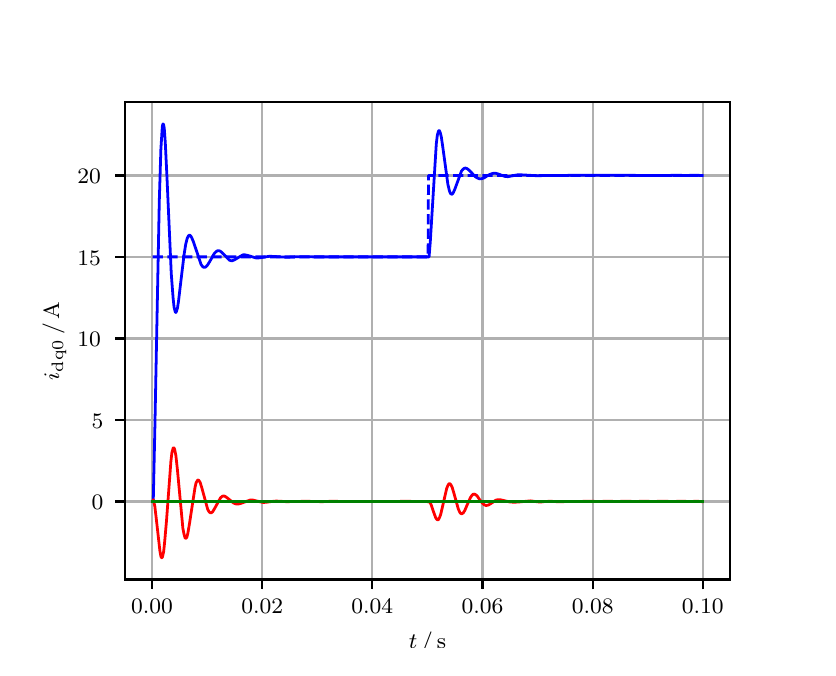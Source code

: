 \begingroup%
\makeatletter%
\begin{pgfpicture}%
\pgfpathrectangle{\pgfpointorigin}{\pgfqpoint{3.9in}{3.1in}}%
\pgfusepath{use as bounding box, clip}%
\begin{pgfscope}%
\pgfsetbuttcap%
\pgfsetmiterjoin%
\definecolor{currentfill}{rgb}{1.0,1.0,1.0}%
\pgfsetfillcolor{currentfill}%
\pgfsetlinewidth{0.0pt}%
\definecolor{currentstroke}{rgb}{1.0,1.0,1.0}%
\pgfsetstrokecolor{currentstroke}%
\pgfsetdash{}{0pt}%
\pgfpathmoveto{\pgfqpoint{0.0in}{0.0in}}%
\pgfpathlineto{\pgfqpoint{3.9in}{0.0in}}%
\pgfpathlineto{\pgfqpoint{3.9in}{3.1in}}%
\pgfpathlineto{\pgfqpoint{0.0in}{3.1in}}%
\pgfpathclose%
\pgfusepath{fill}%
\end{pgfscope}%
\begin{pgfscope}%
\pgfsetbuttcap%
\pgfsetmiterjoin%
\definecolor{currentfill}{rgb}{1.0,1.0,1.0}%
\pgfsetfillcolor{currentfill}%
\pgfsetlinewidth{0.0pt}%
\definecolor{currentstroke}{rgb}{0.0,0.0,0.0}%
\pgfsetstrokecolor{currentstroke}%
\pgfsetstrokeopacity{0.0}%
\pgfsetdash{}{0pt}%
\pgfpathmoveto{\pgfqpoint{0.487in}{0.341in}}%
\pgfpathlineto{\pgfqpoint{3.51in}{0.341in}}%
\pgfpathlineto{\pgfqpoint{3.51in}{2.728in}}%
\pgfpathlineto{\pgfqpoint{0.487in}{2.728in}}%
\pgfpathclose%
\pgfusepath{fill}%
\end{pgfscope}%
\begin{pgfscope}%
\pgfpathrectangle{\pgfqpoint{0.487in}{0.341in}}{\pgfqpoint{3.022in}{2.387in}}%
\pgfusepath{clip}%
\pgfsetrectcap%
\pgfsetroundjoin%
\pgfsetlinewidth{0.803pt}%
\definecolor{currentstroke}{rgb}{0.69,0.69,0.69}%
\pgfsetstrokecolor{currentstroke}%
\pgfsetdash{}{0pt}%
\pgfpathmoveto{\pgfqpoint{0.622in}{0.341in}}%
\pgfpathlineto{\pgfqpoint{0.622in}{2.728in}}%
\pgfusepath{stroke}%
\end{pgfscope}%
\begin{pgfscope}%
\pgfsetbuttcap%
\pgfsetroundjoin%
\definecolor{currentfill}{rgb}{0.0,0.0,0.0}%
\pgfsetfillcolor{currentfill}%
\pgfsetlinewidth{0.803pt}%
\definecolor{currentstroke}{rgb}{0.0,0.0,0.0}%
\pgfsetstrokecolor{currentstroke}%
\pgfsetdash{}{0pt}%
\pgfsys@defobject{currentmarker}{\pgfqpoint{0.0in}{-0.049in}}{\pgfqpoint{0.0in}{0.0in}}{%
\pgfpathmoveto{\pgfqpoint{0.0in}{0.0in}}%
\pgfpathlineto{\pgfqpoint{0.0in}{-0.049in}}%
\pgfusepath{stroke,fill}%
}%
\begin{pgfscope}%
\pgfsys@transformshift{0.622in}{0.341in}%
\pgfsys@useobject{currentmarker}{}%
\end{pgfscope}%
\end{pgfscope}%
\begin{pgfscope}%
\definecolor{textcolor}{rgb}{0.0,0.0,0.0}%
\pgfsetstrokecolor{textcolor}%
\pgfsetfillcolor{textcolor}%
\pgftext[x=0.622in,y=0.244in,,top]{\color{textcolor}\rmfamily\fontsize{8.0}{9.6}\selectfont 0.00}%
\end{pgfscope}%
\begin{pgfscope}%
\pgfpathrectangle{\pgfqpoint{0.487in}{0.341in}}{\pgfqpoint{3.022in}{2.387in}}%
\pgfusepath{clip}%
\pgfsetrectcap%
\pgfsetroundjoin%
\pgfsetlinewidth{0.803pt}%
\definecolor{currentstroke}{rgb}{0.69,0.69,0.69}%
\pgfsetstrokecolor{currentstroke}%
\pgfsetdash{}{0pt}%
\pgfpathmoveto{\pgfqpoint{1.173in}{0.341in}}%
\pgfpathlineto{\pgfqpoint{1.173in}{2.728in}}%
\pgfusepath{stroke}%
\end{pgfscope}%
\begin{pgfscope}%
\pgfsetbuttcap%
\pgfsetroundjoin%
\definecolor{currentfill}{rgb}{0.0,0.0,0.0}%
\pgfsetfillcolor{currentfill}%
\pgfsetlinewidth{0.803pt}%
\definecolor{currentstroke}{rgb}{0.0,0.0,0.0}%
\pgfsetstrokecolor{currentstroke}%
\pgfsetdash{}{0pt}%
\pgfsys@defobject{currentmarker}{\pgfqpoint{0.0in}{-0.049in}}{\pgfqpoint{0.0in}{0.0in}}{%
\pgfpathmoveto{\pgfqpoint{0.0in}{0.0in}}%
\pgfpathlineto{\pgfqpoint{0.0in}{-0.049in}}%
\pgfusepath{stroke,fill}%
}%
\begin{pgfscope}%
\pgfsys@transformshift{1.173in}{0.341in}%
\pgfsys@useobject{currentmarker}{}%
\end{pgfscope}%
\end{pgfscope}%
\begin{pgfscope}%
\definecolor{textcolor}{rgb}{0.0,0.0,0.0}%
\pgfsetstrokecolor{textcolor}%
\pgfsetfillcolor{textcolor}%
\pgftext[x=1.173in,y=0.244in,,top]{\color{textcolor}\rmfamily\fontsize{8.0}{9.6}\selectfont 0.02}%
\end{pgfscope}%
\begin{pgfscope}%
\pgfpathrectangle{\pgfqpoint{0.487in}{0.341in}}{\pgfqpoint{3.022in}{2.387in}}%
\pgfusepath{clip}%
\pgfsetrectcap%
\pgfsetroundjoin%
\pgfsetlinewidth{0.803pt}%
\definecolor{currentstroke}{rgb}{0.69,0.69,0.69}%
\pgfsetstrokecolor{currentstroke}%
\pgfsetdash{}{0pt}%
\pgfpathmoveto{\pgfqpoint{1.723in}{0.341in}}%
\pgfpathlineto{\pgfqpoint{1.723in}{2.728in}}%
\pgfusepath{stroke}%
\end{pgfscope}%
\begin{pgfscope}%
\pgfsetbuttcap%
\pgfsetroundjoin%
\definecolor{currentfill}{rgb}{0.0,0.0,0.0}%
\pgfsetfillcolor{currentfill}%
\pgfsetlinewidth{0.803pt}%
\definecolor{currentstroke}{rgb}{0.0,0.0,0.0}%
\pgfsetstrokecolor{currentstroke}%
\pgfsetdash{}{0pt}%
\pgfsys@defobject{currentmarker}{\pgfqpoint{0.0in}{-0.049in}}{\pgfqpoint{0.0in}{0.0in}}{%
\pgfpathmoveto{\pgfqpoint{0.0in}{0.0in}}%
\pgfpathlineto{\pgfqpoint{0.0in}{-0.049in}}%
\pgfusepath{stroke,fill}%
}%
\begin{pgfscope}%
\pgfsys@transformshift{1.723in}{0.341in}%
\pgfsys@useobject{currentmarker}{}%
\end{pgfscope}%
\end{pgfscope}%
\begin{pgfscope}%
\definecolor{textcolor}{rgb}{0.0,0.0,0.0}%
\pgfsetstrokecolor{textcolor}%
\pgfsetfillcolor{textcolor}%
\pgftext[x=1.723in,y=0.244in,,top]{\color{textcolor}\rmfamily\fontsize{8.0}{9.6}\selectfont 0.04}%
\end{pgfscope}%
\begin{pgfscope}%
\pgfpathrectangle{\pgfqpoint{0.487in}{0.341in}}{\pgfqpoint{3.022in}{2.387in}}%
\pgfusepath{clip}%
\pgfsetrectcap%
\pgfsetroundjoin%
\pgfsetlinewidth{0.803pt}%
\definecolor{currentstroke}{rgb}{0.69,0.69,0.69}%
\pgfsetstrokecolor{currentstroke}%
\pgfsetdash{}{0pt}%
\pgfpathmoveto{\pgfqpoint{2.274in}{0.341in}}%
\pgfpathlineto{\pgfqpoint{2.274in}{2.728in}}%
\pgfusepath{stroke}%
\end{pgfscope}%
\begin{pgfscope}%
\pgfsetbuttcap%
\pgfsetroundjoin%
\definecolor{currentfill}{rgb}{0.0,0.0,0.0}%
\pgfsetfillcolor{currentfill}%
\pgfsetlinewidth{0.803pt}%
\definecolor{currentstroke}{rgb}{0.0,0.0,0.0}%
\pgfsetstrokecolor{currentstroke}%
\pgfsetdash{}{0pt}%
\pgfsys@defobject{currentmarker}{\pgfqpoint{0.0in}{-0.049in}}{\pgfqpoint{0.0in}{0.0in}}{%
\pgfpathmoveto{\pgfqpoint{0.0in}{0.0in}}%
\pgfpathlineto{\pgfqpoint{0.0in}{-0.049in}}%
\pgfusepath{stroke,fill}%
}%
\begin{pgfscope}%
\pgfsys@transformshift{2.274in}{0.341in}%
\pgfsys@useobject{currentmarker}{}%
\end{pgfscope}%
\end{pgfscope}%
\begin{pgfscope}%
\definecolor{textcolor}{rgb}{0.0,0.0,0.0}%
\pgfsetstrokecolor{textcolor}%
\pgfsetfillcolor{textcolor}%
\pgftext[x=2.274in,y=0.244in,,top]{\color{textcolor}\rmfamily\fontsize{8.0}{9.6}\selectfont 0.06}%
\end{pgfscope}%
\begin{pgfscope}%
\pgfpathrectangle{\pgfqpoint{0.487in}{0.341in}}{\pgfqpoint{3.022in}{2.387in}}%
\pgfusepath{clip}%
\pgfsetrectcap%
\pgfsetroundjoin%
\pgfsetlinewidth{0.803pt}%
\definecolor{currentstroke}{rgb}{0.69,0.69,0.69}%
\pgfsetstrokecolor{currentstroke}%
\pgfsetdash{}{0pt}%
\pgfpathmoveto{\pgfqpoint{2.825in}{0.341in}}%
\pgfpathlineto{\pgfqpoint{2.825in}{2.728in}}%
\pgfusepath{stroke}%
\end{pgfscope}%
\begin{pgfscope}%
\pgfsetbuttcap%
\pgfsetroundjoin%
\definecolor{currentfill}{rgb}{0.0,0.0,0.0}%
\pgfsetfillcolor{currentfill}%
\pgfsetlinewidth{0.803pt}%
\definecolor{currentstroke}{rgb}{0.0,0.0,0.0}%
\pgfsetstrokecolor{currentstroke}%
\pgfsetdash{}{0pt}%
\pgfsys@defobject{currentmarker}{\pgfqpoint{0.0in}{-0.049in}}{\pgfqpoint{0.0in}{0.0in}}{%
\pgfpathmoveto{\pgfqpoint{0.0in}{0.0in}}%
\pgfpathlineto{\pgfqpoint{0.0in}{-0.049in}}%
\pgfusepath{stroke,fill}%
}%
\begin{pgfscope}%
\pgfsys@transformshift{2.825in}{0.341in}%
\pgfsys@useobject{currentmarker}{}%
\end{pgfscope}%
\end{pgfscope}%
\begin{pgfscope}%
\definecolor{textcolor}{rgb}{0.0,0.0,0.0}%
\pgfsetstrokecolor{textcolor}%
\pgfsetfillcolor{textcolor}%
\pgftext[x=2.825in,y=0.244in,,top]{\color{textcolor}\rmfamily\fontsize{8.0}{9.6}\selectfont 0.08}%
\end{pgfscope}%
\begin{pgfscope}%
\pgfpathrectangle{\pgfqpoint{0.487in}{0.341in}}{\pgfqpoint{3.022in}{2.387in}}%
\pgfusepath{clip}%
\pgfsetrectcap%
\pgfsetroundjoin%
\pgfsetlinewidth{0.803pt}%
\definecolor{currentstroke}{rgb}{0.69,0.69,0.69}%
\pgfsetstrokecolor{currentstroke}%
\pgfsetdash{}{0pt}%
\pgfpathmoveto{\pgfqpoint{3.375in}{0.341in}}%
\pgfpathlineto{\pgfqpoint{3.375in}{2.728in}}%
\pgfusepath{stroke}%
\end{pgfscope}%
\begin{pgfscope}%
\pgfsetbuttcap%
\pgfsetroundjoin%
\definecolor{currentfill}{rgb}{0.0,0.0,0.0}%
\pgfsetfillcolor{currentfill}%
\pgfsetlinewidth{0.803pt}%
\definecolor{currentstroke}{rgb}{0.0,0.0,0.0}%
\pgfsetstrokecolor{currentstroke}%
\pgfsetdash{}{0pt}%
\pgfsys@defobject{currentmarker}{\pgfqpoint{0.0in}{-0.049in}}{\pgfqpoint{0.0in}{0.0in}}{%
\pgfpathmoveto{\pgfqpoint{0.0in}{0.0in}}%
\pgfpathlineto{\pgfqpoint{0.0in}{-0.049in}}%
\pgfusepath{stroke,fill}%
}%
\begin{pgfscope}%
\pgfsys@transformshift{3.375in}{0.341in}%
\pgfsys@useobject{currentmarker}{}%
\end{pgfscope}%
\end{pgfscope}%
\begin{pgfscope}%
\definecolor{textcolor}{rgb}{0.0,0.0,0.0}%
\pgfsetstrokecolor{textcolor}%
\pgfsetfillcolor{textcolor}%
\pgftext[x=3.375in,y=0.244in,,top]{\color{textcolor}\rmfamily\fontsize{8.0}{9.6}\selectfont 0.10}%
\end{pgfscope}%
\begin{pgfscope}%
\definecolor{textcolor}{rgb}{0.0,0.0,0.0}%
\pgfsetstrokecolor{textcolor}%
\pgfsetfillcolor{textcolor}%
\pgftext[x=1.999in,y=0.081in,,top]{\color{textcolor}\rmfamily\fontsize{8.0}{9.6}\selectfont \(\displaystyle t\,/\,\mathrm{s}\)}%
\end{pgfscope}%
\begin{pgfscope}%
\pgfpathrectangle{\pgfqpoint{0.487in}{0.341in}}{\pgfqpoint{3.022in}{2.387in}}%
\pgfusepath{clip}%
\pgfsetrectcap%
\pgfsetroundjoin%
\pgfsetlinewidth{0.803pt}%
\definecolor{currentstroke}{rgb}{0.69,0.69,0.69}%
\pgfsetstrokecolor{currentstroke}%
\pgfsetdash{}{0pt}%
\pgfpathmoveto{\pgfqpoint{0.487in}{0.731in}}%
\pgfpathlineto{\pgfqpoint{3.51in}{0.731in}}%
\pgfusepath{stroke}%
\end{pgfscope}%
\begin{pgfscope}%
\pgfsetbuttcap%
\pgfsetroundjoin%
\definecolor{currentfill}{rgb}{0.0,0.0,0.0}%
\pgfsetfillcolor{currentfill}%
\pgfsetlinewidth{0.803pt}%
\definecolor{currentstroke}{rgb}{0.0,0.0,0.0}%
\pgfsetstrokecolor{currentstroke}%
\pgfsetdash{}{0pt}%
\pgfsys@defobject{currentmarker}{\pgfqpoint{-0.049in}{0.0in}}{\pgfqpoint{-0.0in}{0.0in}}{%
\pgfpathmoveto{\pgfqpoint{-0.0in}{0.0in}}%
\pgfpathlineto{\pgfqpoint{-0.049in}{0.0in}}%
\pgfusepath{stroke,fill}%
}%
\begin{pgfscope}%
\pgfsys@transformshift{0.487in}{0.731in}%
\pgfsys@useobject{currentmarker}{}%
\end{pgfscope}%
\end{pgfscope}%
\begin{pgfscope}%
\definecolor{textcolor}{rgb}{0.0,0.0,0.0}%
\pgfsetstrokecolor{textcolor}%
\pgfsetfillcolor{textcolor}%
\pgftext[x=0.32in, y=0.689in, left, base]{\color{textcolor}\rmfamily\fontsize{8.0}{9.6}\selectfont 0}%
\end{pgfscope}%
\begin{pgfscope}%
\pgfpathrectangle{\pgfqpoint{0.487in}{0.341in}}{\pgfqpoint{3.022in}{2.387in}}%
\pgfusepath{clip}%
\pgfsetrectcap%
\pgfsetroundjoin%
\pgfsetlinewidth{0.803pt}%
\definecolor{currentstroke}{rgb}{0.69,0.69,0.69}%
\pgfsetstrokecolor{currentstroke}%
\pgfsetdash{}{0pt}%
\pgfpathmoveto{\pgfqpoint{0.487in}{1.139in}}%
\pgfpathlineto{\pgfqpoint{3.51in}{1.139in}}%
\pgfusepath{stroke}%
\end{pgfscope}%
\begin{pgfscope}%
\pgfsetbuttcap%
\pgfsetroundjoin%
\definecolor{currentfill}{rgb}{0.0,0.0,0.0}%
\pgfsetfillcolor{currentfill}%
\pgfsetlinewidth{0.803pt}%
\definecolor{currentstroke}{rgb}{0.0,0.0,0.0}%
\pgfsetstrokecolor{currentstroke}%
\pgfsetdash{}{0pt}%
\pgfsys@defobject{currentmarker}{\pgfqpoint{-0.049in}{0.0in}}{\pgfqpoint{-0.0in}{0.0in}}{%
\pgfpathmoveto{\pgfqpoint{-0.0in}{0.0in}}%
\pgfpathlineto{\pgfqpoint{-0.049in}{0.0in}}%
\pgfusepath{stroke,fill}%
}%
\begin{pgfscope}%
\pgfsys@transformshift{0.487in}{1.139in}%
\pgfsys@useobject{currentmarker}{}%
\end{pgfscope}%
\end{pgfscope}%
\begin{pgfscope}%
\definecolor{textcolor}{rgb}{0.0,0.0,0.0}%
\pgfsetstrokecolor{textcolor}%
\pgfsetfillcolor{textcolor}%
\pgftext[x=0.32in, y=1.096in, left, base]{\color{textcolor}\rmfamily\fontsize{8.0}{9.6}\selectfont 5}%
\end{pgfscope}%
\begin{pgfscope}%
\pgfpathrectangle{\pgfqpoint{0.487in}{0.341in}}{\pgfqpoint{3.022in}{2.387in}}%
\pgfusepath{clip}%
\pgfsetrectcap%
\pgfsetroundjoin%
\pgfsetlinewidth{0.803pt}%
\definecolor{currentstroke}{rgb}{0.69,0.69,0.69}%
\pgfsetstrokecolor{currentstroke}%
\pgfsetdash{}{0pt}%
\pgfpathmoveto{\pgfqpoint{0.487in}{1.546in}}%
\pgfpathlineto{\pgfqpoint{3.51in}{1.546in}}%
\pgfusepath{stroke}%
\end{pgfscope}%
\begin{pgfscope}%
\pgfsetbuttcap%
\pgfsetroundjoin%
\definecolor{currentfill}{rgb}{0.0,0.0,0.0}%
\pgfsetfillcolor{currentfill}%
\pgfsetlinewidth{0.803pt}%
\definecolor{currentstroke}{rgb}{0.0,0.0,0.0}%
\pgfsetstrokecolor{currentstroke}%
\pgfsetdash{}{0pt}%
\pgfsys@defobject{currentmarker}{\pgfqpoint{-0.049in}{0.0in}}{\pgfqpoint{-0.0in}{0.0in}}{%
\pgfpathmoveto{\pgfqpoint{-0.0in}{0.0in}}%
\pgfpathlineto{\pgfqpoint{-0.049in}{0.0in}}%
\pgfusepath{stroke,fill}%
}%
\begin{pgfscope}%
\pgfsys@transformshift{0.487in}{1.546in}%
\pgfsys@useobject{currentmarker}{}%
\end{pgfscope}%
\end{pgfscope}%
\begin{pgfscope}%
\definecolor{textcolor}{rgb}{0.0,0.0,0.0}%
\pgfsetstrokecolor{textcolor}%
\pgfsetfillcolor{textcolor}%
\pgftext[x=0.249in, y=1.504in, left, base]{\color{textcolor}\rmfamily\fontsize{8.0}{9.6}\selectfont 10}%
\end{pgfscope}%
\begin{pgfscope}%
\pgfpathrectangle{\pgfqpoint{0.487in}{0.341in}}{\pgfqpoint{3.022in}{2.387in}}%
\pgfusepath{clip}%
\pgfsetrectcap%
\pgfsetroundjoin%
\pgfsetlinewidth{0.803pt}%
\definecolor{currentstroke}{rgb}{0.69,0.69,0.69}%
\pgfsetstrokecolor{currentstroke}%
\pgfsetdash{}{0pt}%
\pgfpathmoveto{\pgfqpoint{0.487in}{1.954in}}%
\pgfpathlineto{\pgfqpoint{3.51in}{1.954in}}%
\pgfusepath{stroke}%
\end{pgfscope}%
\begin{pgfscope}%
\pgfsetbuttcap%
\pgfsetroundjoin%
\definecolor{currentfill}{rgb}{0.0,0.0,0.0}%
\pgfsetfillcolor{currentfill}%
\pgfsetlinewidth{0.803pt}%
\definecolor{currentstroke}{rgb}{0.0,0.0,0.0}%
\pgfsetstrokecolor{currentstroke}%
\pgfsetdash{}{0pt}%
\pgfsys@defobject{currentmarker}{\pgfqpoint{-0.049in}{0.0in}}{\pgfqpoint{-0.0in}{0.0in}}{%
\pgfpathmoveto{\pgfqpoint{-0.0in}{0.0in}}%
\pgfpathlineto{\pgfqpoint{-0.049in}{0.0in}}%
\pgfusepath{stroke,fill}%
}%
\begin{pgfscope}%
\pgfsys@transformshift{0.487in}{1.954in}%
\pgfsys@useobject{currentmarker}{}%
\end{pgfscope}%
\end{pgfscope}%
\begin{pgfscope}%
\definecolor{textcolor}{rgb}{0.0,0.0,0.0}%
\pgfsetstrokecolor{textcolor}%
\pgfsetfillcolor{textcolor}%
\pgftext[x=0.249in, y=1.912in, left, base]{\color{textcolor}\rmfamily\fontsize{8.0}{9.6}\selectfont 15}%
\end{pgfscope}%
\begin{pgfscope}%
\pgfpathrectangle{\pgfqpoint{0.487in}{0.341in}}{\pgfqpoint{3.022in}{2.387in}}%
\pgfusepath{clip}%
\pgfsetrectcap%
\pgfsetroundjoin%
\pgfsetlinewidth{0.803pt}%
\definecolor{currentstroke}{rgb}{0.69,0.69,0.69}%
\pgfsetstrokecolor{currentstroke}%
\pgfsetdash{}{0pt}%
\pgfpathmoveto{\pgfqpoint{0.487in}{2.361in}}%
\pgfpathlineto{\pgfqpoint{3.51in}{2.361in}}%
\pgfusepath{stroke}%
\end{pgfscope}%
\begin{pgfscope}%
\pgfsetbuttcap%
\pgfsetroundjoin%
\definecolor{currentfill}{rgb}{0.0,0.0,0.0}%
\pgfsetfillcolor{currentfill}%
\pgfsetlinewidth{0.803pt}%
\definecolor{currentstroke}{rgb}{0.0,0.0,0.0}%
\pgfsetstrokecolor{currentstroke}%
\pgfsetdash{}{0pt}%
\pgfsys@defobject{currentmarker}{\pgfqpoint{-0.049in}{0.0in}}{\pgfqpoint{-0.0in}{0.0in}}{%
\pgfpathmoveto{\pgfqpoint{-0.0in}{0.0in}}%
\pgfpathlineto{\pgfqpoint{-0.049in}{0.0in}}%
\pgfusepath{stroke,fill}%
}%
\begin{pgfscope}%
\pgfsys@transformshift{0.487in}{2.361in}%
\pgfsys@useobject{currentmarker}{}%
\end{pgfscope}%
\end{pgfscope}%
\begin{pgfscope}%
\definecolor{textcolor}{rgb}{0.0,0.0,0.0}%
\pgfsetstrokecolor{textcolor}%
\pgfsetfillcolor{textcolor}%
\pgftext[x=0.249in, y=2.319in, left, base]{\color{textcolor}\rmfamily\fontsize{8.0}{9.6}\selectfont 20}%
\end{pgfscope}%
\begin{pgfscope}%
\definecolor{textcolor}{rgb}{0.0,0.0,0.0}%
\pgfsetstrokecolor{textcolor}%
\pgfsetfillcolor{textcolor}%
\pgftext[x=0.193in,y=1.534in,,bottom,rotate=90.0]{\color{textcolor}\rmfamily\fontsize{8.0}{9.6}\selectfont \(\displaystyle i_{\mathrm{dq0}}\,/\,\mathrm{A}\)}%
\end{pgfscope}%
\begin{pgfscope}%
\pgfpathrectangle{\pgfqpoint{0.487in}{0.341in}}{\pgfqpoint{3.022in}{2.387in}}%
\pgfusepath{clip}%
\pgfsetrectcap%
\pgfsetroundjoin%
\pgfsetlinewidth{1.004pt}%
\definecolor{currentstroke}{rgb}{0.0,0.0,1.0}%
\pgfsetstrokecolor{currentstroke}%
\pgfsetdash{}{0pt}%
\pgfpathmoveto{\pgfqpoint{0.625in}{0.731in}}%
\pgfpathlineto{\pgfqpoint{0.628in}{0.736in}}%
\pgfpathlineto{\pgfqpoint{0.636in}{1.1in}}%
\pgfpathlineto{\pgfqpoint{0.658in}{2.23in}}%
\pgfpathlineto{\pgfqpoint{0.666in}{2.492in}}%
\pgfpathlineto{\pgfqpoint{0.672in}{2.587in}}%
\pgfpathlineto{\pgfqpoint{0.674in}{2.611in}}%
\pgfpathlineto{\pgfqpoint{0.677in}{2.619in}}%
\pgfpathlineto{\pgfqpoint{0.68in}{2.614in}}%
\pgfpathlineto{\pgfqpoint{0.683in}{2.596in}}%
\pgfpathlineto{\pgfqpoint{0.688in}{2.526in}}%
\pgfpathlineto{\pgfqpoint{0.696in}{2.362in}}%
\pgfpathlineto{\pgfqpoint{0.718in}{1.869in}}%
\pgfpathlineto{\pgfqpoint{0.727in}{1.75in}}%
\pgfpathlineto{\pgfqpoint{0.732in}{1.702in}}%
\pgfpathlineto{\pgfqpoint{0.738in}{1.679in}}%
\pgfpathlineto{\pgfqpoint{0.741in}{1.676in}}%
\pgfpathlineto{\pgfqpoint{0.743in}{1.679in}}%
\pgfpathlineto{\pgfqpoint{0.749in}{1.698in}}%
\pgfpathlineto{\pgfqpoint{0.754in}{1.731in}}%
\pgfpathlineto{\pgfqpoint{0.765in}{1.824in}}%
\pgfpathlineto{\pgfqpoint{0.782in}{1.965in}}%
\pgfpathlineto{\pgfqpoint{0.79in}{2.016in}}%
\pgfpathlineto{\pgfqpoint{0.798in}{2.048in}}%
\pgfpathlineto{\pgfqpoint{0.804in}{2.059in}}%
\pgfpathlineto{\pgfqpoint{0.809in}{2.063in}}%
\pgfpathlineto{\pgfqpoint{0.815in}{2.059in}}%
\pgfpathlineto{\pgfqpoint{0.82in}{2.05in}}%
\pgfpathlineto{\pgfqpoint{0.829in}{2.029in}}%
\pgfpathlineto{\pgfqpoint{0.867in}{1.916in}}%
\pgfpathlineto{\pgfqpoint{0.875in}{1.905in}}%
\pgfpathlineto{\pgfqpoint{0.881in}{1.902in}}%
\pgfpathlineto{\pgfqpoint{0.886in}{1.902in}}%
\pgfpathlineto{\pgfqpoint{0.892in}{1.905in}}%
\pgfpathlineto{\pgfqpoint{0.9in}{1.914in}}%
\pgfpathlineto{\pgfqpoint{0.911in}{1.932in}}%
\pgfpathlineto{\pgfqpoint{0.933in}{1.971in}}%
\pgfpathlineto{\pgfqpoint{0.942in}{1.98in}}%
\pgfpathlineto{\pgfqpoint{0.95in}{1.985in}}%
\pgfpathlineto{\pgfqpoint{0.955in}{1.985in}}%
\pgfpathlineto{\pgfqpoint{0.964in}{1.982in}}%
\pgfpathlineto{\pgfqpoint{0.972in}{1.975in}}%
\pgfpathlineto{\pgfqpoint{1.008in}{1.938in}}%
\pgfpathlineto{\pgfqpoint{1.016in}{1.935in}}%
\pgfpathlineto{\pgfqpoint{1.024in}{1.935in}}%
\pgfpathlineto{\pgfqpoint{1.035in}{1.94in}}%
\pgfpathlineto{\pgfqpoint{1.076in}{1.964in}}%
\pgfpathlineto{\pgfqpoint{1.087in}{1.964in}}%
\pgfpathlineto{\pgfqpoint{1.101in}{1.961in}}%
\pgfpathlineto{\pgfqpoint{1.14in}{1.949in}}%
\pgfpathlineto{\pgfqpoint{1.156in}{1.949in}}%
\pgfpathlineto{\pgfqpoint{1.178in}{1.952in}}%
\pgfpathlineto{\pgfqpoint{1.209in}{1.957in}}%
\pgfpathlineto{\pgfqpoint{1.231in}{1.956in}}%
\pgfpathlineto{\pgfqpoint{1.297in}{1.952in}}%
\pgfpathlineto{\pgfqpoint{1.354in}{1.955in}}%
\pgfpathlineto{\pgfqpoint{1.429in}{1.954in}}%
\pgfpathlineto{\pgfqpoint{1.814in}{1.954in}}%
\pgfpathlineto{\pgfqpoint{1.875in}{1.954in}}%
\pgfpathlineto{\pgfqpoint{2.007in}{1.954in}}%
\pgfpathlineto{\pgfqpoint{2.013in}{2.029in}}%
\pgfpathlineto{\pgfqpoint{2.043in}{2.518in}}%
\pgfpathlineto{\pgfqpoint{2.048in}{2.561in}}%
\pgfpathlineto{\pgfqpoint{2.054in}{2.583in}}%
\pgfpathlineto{\pgfqpoint{2.057in}{2.586in}}%
\pgfpathlineto{\pgfqpoint{2.059in}{2.584in}}%
\pgfpathlineto{\pgfqpoint{2.062in}{2.578in}}%
\pgfpathlineto{\pgfqpoint{2.068in}{2.555in}}%
\pgfpathlineto{\pgfqpoint{2.076in}{2.5in}}%
\pgfpathlineto{\pgfqpoint{2.101in}{2.317in}}%
\pgfpathlineto{\pgfqpoint{2.109in}{2.283in}}%
\pgfpathlineto{\pgfqpoint{2.114in}{2.271in}}%
\pgfpathlineto{\pgfqpoint{2.12in}{2.267in}}%
\pgfpathlineto{\pgfqpoint{2.123in}{2.268in}}%
\pgfpathlineto{\pgfqpoint{2.128in}{2.275in}}%
\pgfpathlineto{\pgfqpoint{2.136in}{2.293in}}%
\pgfpathlineto{\pgfqpoint{2.169in}{2.383in}}%
\pgfpathlineto{\pgfqpoint{2.178in}{2.393in}}%
\pgfpathlineto{\pgfqpoint{2.183in}{2.397in}}%
\pgfpathlineto{\pgfqpoint{2.189in}{2.398in}}%
\pgfpathlineto{\pgfqpoint{2.197in}{2.395in}}%
\pgfpathlineto{\pgfqpoint{2.205in}{2.389in}}%
\pgfpathlineto{\pgfqpoint{2.222in}{2.372in}}%
\pgfpathlineto{\pgfqpoint{2.238in}{2.355in}}%
\pgfpathlineto{\pgfqpoint{2.249in}{2.348in}}%
\pgfpathlineto{\pgfqpoint{2.26in}{2.344in}}%
\pgfpathlineto{\pgfqpoint{2.271in}{2.345in}}%
\pgfpathlineto{\pgfqpoint{2.282in}{2.349in}}%
\pgfpathlineto{\pgfqpoint{2.304in}{2.363in}}%
\pgfpathlineto{\pgfqpoint{2.318in}{2.369in}}%
\pgfpathlineto{\pgfqpoint{2.329in}{2.372in}}%
\pgfpathlineto{\pgfqpoint{2.34in}{2.372in}}%
\pgfpathlineto{\pgfqpoint{2.354in}{2.368in}}%
\pgfpathlineto{\pgfqpoint{2.387in}{2.356in}}%
\pgfpathlineto{\pgfqpoint{2.401in}{2.355in}}%
\pgfpathlineto{\pgfqpoint{2.417in}{2.358in}}%
\pgfpathlineto{\pgfqpoint{2.453in}{2.365in}}%
\pgfpathlineto{\pgfqpoint{2.472in}{2.364in}}%
\pgfpathlineto{\pgfqpoint{2.541in}{2.36in}}%
\pgfpathlineto{\pgfqpoint{2.64in}{2.361in}}%
\pgfpathlineto{\pgfqpoint{2.676in}{2.361in}}%
\pgfpathlineto{\pgfqpoint{2.734in}{2.362in}}%
\pgfpathlineto{\pgfqpoint{2.786in}{2.362in}}%
\pgfpathlineto{\pgfqpoint{2.894in}{2.362in}}%
\pgfpathlineto{\pgfqpoint{3.139in}{2.361in}}%
\pgfpathlineto{\pgfqpoint{3.196in}{2.361in}}%
\pgfpathlineto{\pgfqpoint{3.243in}{2.362in}}%
\pgfpathlineto{\pgfqpoint{3.29in}{2.361in}}%
\pgfpathlineto{\pgfqpoint{3.337in}{2.362in}}%
\pgfpathlineto{\pgfqpoint{3.373in}{2.361in}}%
\pgfpathlineto{\pgfqpoint{3.373in}{2.361in}}%
\pgfusepath{stroke}%
\end{pgfscope}%
\begin{pgfscope}%
\pgfpathrectangle{\pgfqpoint{0.487in}{0.341in}}{\pgfqpoint{3.022in}{2.387in}}%
\pgfusepath{clip}%
\pgfsetrectcap%
\pgfsetroundjoin%
\pgfsetlinewidth{1.004pt}%
\definecolor{currentstroke}{rgb}{1.0,0.0,0.0}%
\pgfsetstrokecolor{currentstroke}%
\pgfsetdash{}{0pt}%
\pgfpathmoveto{\pgfqpoint{0.625in}{0.731in}}%
\pgfpathlineto{\pgfqpoint{0.628in}{0.74in}}%
\pgfpathlineto{\pgfqpoint{0.63in}{0.733in}}%
\pgfpathlineto{\pgfqpoint{0.636in}{0.705in}}%
\pgfpathlineto{\pgfqpoint{0.644in}{0.636in}}%
\pgfpathlineto{\pgfqpoint{0.661in}{0.485in}}%
\pgfpathlineto{\pgfqpoint{0.666in}{0.457in}}%
\pgfpathlineto{\pgfqpoint{0.669in}{0.45in}}%
\pgfpathlineto{\pgfqpoint{0.672in}{0.45in}}%
\pgfpathlineto{\pgfqpoint{0.674in}{0.454in}}%
\pgfpathlineto{\pgfqpoint{0.68in}{0.481in}}%
\pgfpathlineto{\pgfqpoint{0.685in}{0.53in}}%
\pgfpathlineto{\pgfqpoint{0.694in}{0.633in}}%
\pgfpathlineto{\pgfqpoint{0.716in}{0.93in}}%
\pgfpathlineto{\pgfqpoint{0.721in}{0.974in}}%
\pgfpathlineto{\pgfqpoint{0.727in}{0.997in}}%
\pgfpathlineto{\pgfqpoint{0.73in}{1.0in}}%
\pgfpathlineto{\pgfqpoint{0.732in}{0.998in}}%
\pgfpathlineto{\pgfqpoint{0.735in}{0.991in}}%
\pgfpathlineto{\pgfqpoint{0.741in}{0.961in}}%
\pgfpathlineto{\pgfqpoint{0.749in}{0.887in}}%
\pgfpathlineto{\pgfqpoint{0.776in}{0.597in}}%
\pgfpathlineto{\pgfqpoint{0.782in}{0.566in}}%
\pgfpathlineto{\pgfqpoint{0.787in}{0.549in}}%
\pgfpathlineto{\pgfqpoint{0.79in}{0.547in}}%
\pgfpathlineto{\pgfqpoint{0.793in}{0.548in}}%
\pgfpathlineto{\pgfqpoint{0.796in}{0.553in}}%
\pgfpathlineto{\pgfqpoint{0.801in}{0.573in}}%
\pgfpathlineto{\pgfqpoint{0.809in}{0.62in}}%
\pgfpathlineto{\pgfqpoint{0.837in}{0.803in}}%
\pgfpathlineto{\pgfqpoint{0.842in}{0.824in}}%
\pgfpathlineto{\pgfqpoint{0.848in}{0.835in}}%
\pgfpathlineto{\pgfqpoint{0.851in}{0.838in}}%
\pgfpathlineto{\pgfqpoint{0.853in}{0.838in}}%
\pgfpathlineto{\pgfqpoint{0.856in}{0.836in}}%
\pgfpathlineto{\pgfqpoint{0.862in}{0.827in}}%
\pgfpathlineto{\pgfqpoint{0.87in}{0.802in}}%
\pgfpathlineto{\pgfqpoint{0.9in}{0.692in}}%
\pgfpathlineto{\pgfqpoint{0.908in}{0.678in}}%
\pgfpathlineto{\pgfqpoint{0.914in}{0.674in}}%
\pgfpathlineto{\pgfqpoint{0.919in}{0.675in}}%
\pgfpathlineto{\pgfqpoint{0.925in}{0.68in}}%
\pgfpathlineto{\pgfqpoint{0.933in}{0.693in}}%
\pgfpathlineto{\pgfqpoint{0.964in}{0.749in}}%
\pgfpathlineto{\pgfqpoint{0.972in}{0.756in}}%
\pgfpathlineto{\pgfqpoint{0.98in}{0.759in}}%
\pgfpathlineto{\pgfqpoint{0.988in}{0.756in}}%
\pgfpathlineto{\pgfqpoint{0.999in}{0.748in}}%
\pgfpathlineto{\pgfqpoint{1.03in}{0.723in}}%
\pgfpathlineto{\pgfqpoint{1.041in}{0.719in}}%
\pgfpathlineto{\pgfqpoint{1.052in}{0.718in}}%
\pgfpathlineto{\pgfqpoint{1.065in}{0.721in}}%
\pgfpathlineto{\pgfqpoint{1.112in}{0.738in}}%
\pgfpathlineto{\pgfqpoint{1.126in}{0.738in}}%
\pgfpathlineto{\pgfqpoint{1.142in}{0.734in}}%
\pgfpathlineto{\pgfqpoint{1.178in}{0.726in}}%
\pgfpathlineto{\pgfqpoint{1.192in}{0.727in}}%
\pgfpathlineto{\pgfqpoint{1.22in}{0.731in}}%
\pgfpathlineto{\pgfqpoint{1.242in}{0.733in}}%
\pgfpathlineto{\pgfqpoint{1.264in}{0.732in}}%
\pgfpathlineto{\pgfqpoint{1.294in}{0.73in}}%
\pgfpathlineto{\pgfqpoint{1.396in}{0.732in}}%
\pgfpathlineto{\pgfqpoint{1.426in}{0.731in}}%
\pgfpathlineto{\pgfqpoint{1.473in}{0.73in}}%
\pgfpathlineto{\pgfqpoint{1.517in}{0.732in}}%
\pgfpathlineto{\pgfqpoint{1.575in}{0.731in}}%
\pgfpathlineto{\pgfqpoint{1.611in}{0.731in}}%
\pgfpathlineto{\pgfqpoint{1.663in}{0.731in}}%
\pgfpathlineto{\pgfqpoint{1.701in}{0.731in}}%
\pgfpathlineto{\pgfqpoint{1.754in}{0.731in}}%
\pgfpathlineto{\pgfqpoint{1.792in}{0.731in}}%
\pgfpathlineto{\pgfqpoint{1.847in}{0.731in}}%
\pgfpathlineto{\pgfqpoint{1.883in}{0.732in}}%
\pgfpathlineto{\pgfqpoint{1.941in}{0.731in}}%
\pgfpathlineto{\pgfqpoint{1.977in}{0.731in}}%
\pgfpathlineto{\pgfqpoint{2.007in}{0.73in}}%
\pgfpathlineto{\pgfqpoint{2.013in}{0.724in}}%
\pgfpathlineto{\pgfqpoint{2.018in}{0.713in}}%
\pgfpathlineto{\pgfqpoint{2.029in}{0.68in}}%
\pgfpathlineto{\pgfqpoint{2.04in}{0.65in}}%
\pgfpathlineto{\pgfqpoint{2.046in}{0.641in}}%
\pgfpathlineto{\pgfqpoint{2.051in}{0.639in}}%
\pgfpathlineto{\pgfqpoint{2.054in}{0.641in}}%
\pgfpathlineto{\pgfqpoint{2.059in}{0.65in}}%
\pgfpathlineto{\pgfqpoint{2.065in}{0.666in}}%
\pgfpathlineto{\pgfqpoint{2.073in}{0.7in}}%
\pgfpathlineto{\pgfqpoint{2.095in}{0.796in}}%
\pgfpathlineto{\pgfqpoint{2.101in}{0.811in}}%
\pgfpathlineto{\pgfqpoint{2.106in}{0.819in}}%
\pgfpathlineto{\pgfqpoint{2.109in}{0.82in}}%
\pgfpathlineto{\pgfqpoint{2.112in}{0.819in}}%
\pgfpathlineto{\pgfqpoint{2.117in}{0.813in}}%
\pgfpathlineto{\pgfqpoint{2.123in}{0.8in}}%
\pgfpathlineto{\pgfqpoint{2.131in}{0.773in}}%
\pgfpathlineto{\pgfqpoint{2.153in}{0.694in}}%
\pgfpathlineto{\pgfqpoint{2.161in}{0.676in}}%
\pgfpathlineto{\pgfqpoint{2.167in}{0.67in}}%
\pgfpathlineto{\pgfqpoint{2.172in}{0.67in}}%
\pgfpathlineto{\pgfqpoint{2.178in}{0.674in}}%
\pgfpathlineto{\pgfqpoint{2.186in}{0.687in}}%
\pgfpathlineto{\pgfqpoint{2.197in}{0.713in}}%
\pgfpathlineto{\pgfqpoint{2.214in}{0.751in}}%
\pgfpathlineto{\pgfqpoint{2.222in}{0.762in}}%
\pgfpathlineto{\pgfqpoint{2.227in}{0.767in}}%
\pgfpathlineto{\pgfqpoint{2.233in}{0.768in}}%
\pgfpathlineto{\pgfqpoint{2.238in}{0.766in}}%
\pgfpathlineto{\pgfqpoint{2.247in}{0.759in}}%
\pgfpathlineto{\pgfqpoint{2.26in}{0.74in}}%
\pgfpathlineto{\pgfqpoint{2.274in}{0.722in}}%
\pgfpathlineto{\pgfqpoint{2.282in}{0.715in}}%
\pgfpathlineto{\pgfqpoint{2.291in}{0.711in}}%
\pgfpathlineto{\pgfqpoint{2.299in}{0.712in}}%
\pgfpathlineto{\pgfqpoint{2.307in}{0.715in}}%
\pgfpathlineto{\pgfqpoint{2.324in}{0.726in}}%
\pgfpathlineto{\pgfqpoint{2.34in}{0.737in}}%
\pgfpathlineto{\pgfqpoint{2.351in}{0.74in}}%
\pgfpathlineto{\pgfqpoint{2.362in}{0.74in}}%
\pgfpathlineto{\pgfqpoint{2.379in}{0.736in}}%
\pgfpathlineto{\pgfqpoint{2.409in}{0.729in}}%
\pgfpathlineto{\pgfqpoint{2.431in}{0.727in}}%
\pgfpathlineto{\pgfqpoint{2.461in}{0.729in}}%
\pgfpathlineto{\pgfqpoint{2.514in}{0.734in}}%
\pgfpathlineto{\pgfqpoint{2.544in}{0.73in}}%
\pgfpathlineto{\pgfqpoint{2.563in}{0.728in}}%
\pgfpathlineto{\pgfqpoint{2.588in}{0.731in}}%
\pgfpathlineto{\pgfqpoint{2.615in}{0.732in}}%
\pgfpathlineto{\pgfqpoint{2.646in}{0.73in}}%
\pgfpathlineto{\pgfqpoint{2.668in}{0.73in}}%
\pgfpathlineto{\pgfqpoint{2.712in}{0.731in}}%
\pgfpathlineto{\pgfqpoint{2.761in}{0.731in}}%
\pgfpathlineto{\pgfqpoint{2.794in}{0.732in}}%
\pgfpathlineto{\pgfqpoint{2.863in}{0.731in}}%
\pgfpathlineto{\pgfqpoint{2.891in}{0.732in}}%
\pgfpathlineto{\pgfqpoint{2.951in}{0.731in}}%
\pgfpathlineto{\pgfqpoint{2.982in}{0.732in}}%
\pgfpathlineto{\pgfqpoint{3.045in}{0.731in}}%
\pgfpathlineto{\pgfqpoint{3.075in}{0.732in}}%
\pgfpathlineto{\pgfqpoint{3.133in}{0.731in}}%
\pgfpathlineto{\pgfqpoint{3.163in}{0.732in}}%
\pgfpathlineto{\pgfqpoint{3.232in}{0.731in}}%
\pgfpathlineto{\pgfqpoint{3.26in}{0.732in}}%
\pgfpathlineto{\pgfqpoint{3.315in}{0.731in}}%
\pgfpathlineto{\pgfqpoint{3.348in}{0.732in}}%
\pgfpathlineto{\pgfqpoint{3.373in}{0.73in}}%
\pgfpathlineto{\pgfqpoint{3.373in}{0.73in}}%
\pgfusepath{stroke}%
\end{pgfscope}%
\begin{pgfscope}%
\pgfpathrectangle{\pgfqpoint{0.487in}{0.341in}}{\pgfqpoint{3.022in}{2.387in}}%
\pgfusepath{clip}%
\pgfsetrectcap%
\pgfsetroundjoin%
\pgfsetlinewidth{1.004pt}%
\definecolor{currentstroke}{rgb}{0.0,0.5,0.0}%
\pgfsetstrokecolor{currentstroke}%
\pgfsetdash{}{0pt}%
\pgfpathmoveto{\pgfqpoint{0.625in}{0.731in}}%
\pgfpathlineto{\pgfqpoint{3.373in}{0.731in}}%
\pgfpathlineto{\pgfqpoint{3.373in}{0.731in}}%
\pgfusepath{stroke}%
\end{pgfscope}%
\begin{pgfscope}%
\pgfpathrectangle{\pgfqpoint{0.487in}{0.341in}}{\pgfqpoint{3.022in}{2.387in}}%
\pgfusepath{clip}%
\pgfsetbuttcap%
\pgfsetroundjoin%
\pgfsetlinewidth{1.004pt}%
\definecolor{currentstroke}{rgb}{0.0,0.0,1.0}%
\pgfsetstrokecolor{currentstroke}%
\pgfsetdash{{3.7pt}{1.6pt}}{0.0pt}%
\pgfpathmoveto{\pgfqpoint{0.625in}{1.954in}}%
\pgfpathlineto{\pgfqpoint{2.002in}{1.954in}}%
\pgfpathlineto{\pgfqpoint{2.004in}{2.361in}}%
\pgfpathlineto{\pgfqpoint{3.373in}{2.361in}}%
\pgfpathlineto{\pgfqpoint{3.373in}{2.361in}}%
\pgfusepath{stroke}%
\end{pgfscope}%
\begin{pgfscope}%
\pgfpathrectangle{\pgfqpoint{0.487in}{0.341in}}{\pgfqpoint{3.022in}{2.387in}}%
\pgfusepath{clip}%
\pgfsetbuttcap%
\pgfsetroundjoin%
\pgfsetlinewidth{1.004pt}%
\definecolor{currentstroke}{rgb}{1.0,0.0,0.0}%
\pgfsetstrokecolor{currentstroke}%
\pgfsetdash{{3.7pt}{1.6pt}}{0.0pt}%
\pgfpathmoveto{\pgfqpoint{0.625in}{0.731in}}%
\pgfpathlineto{\pgfqpoint{3.373in}{0.731in}}%
\pgfpathlineto{\pgfqpoint{3.373in}{0.731in}}%
\pgfusepath{stroke}%
\end{pgfscope}%
\begin{pgfscope}%
\pgfpathrectangle{\pgfqpoint{0.487in}{0.341in}}{\pgfqpoint{3.022in}{2.387in}}%
\pgfusepath{clip}%
\pgfsetbuttcap%
\pgfsetroundjoin%
\pgfsetlinewidth{1.004pt}%
\definecolor{currentstroke}{rgb}{0.0,0.5,0.0}%
\pgfsetstrokecolor{currentstroke}%
\pgfsetdash{{3.7pt}{1.6pt}}{0.0pt}%
\pgfpathmoveto{\pgfqpoint{0.625in}{0.731in}}%
\pgfpathlineto{\pgfqpoint{3.373in}{0.731in}}%
\pgfpathlineto{\pgfqpoint{3.373in}{0.731in}}%
\pgfusepath{stroke}%
\end{pgfscope}%
\begin{pgfscope}%
\pgfsetrectcap%
\pgfsetmiterjoin%
\pgfsetlinewidth{0.803pt}%
\definecolor{currentstroke}{rgb}{0.0,0.0,0.0}%
\pgfsetstrokecolor{currentstroke}%
\pgfsetdash{}{0pt}%
\pgfpathmoveto{\pgfqpoint{0.487in}{0.341in}}%
\pgfpathlineto{\pgfqpoint{0.487in}{2.728in}}%
\pgfusepath{stroke}%
\end{pgfscope}%
\begin{pgfscope}%
\pgfsetrectcap%
\pgfsetmiterjoin%
\pgfsetlinewidth{0.803pt}%
\definecolor{currentstroke}{rgb}{0.0,0.0,0.0}%
\pgfsetstrokecolor{currentstroke}%
\pgfsetdash{}{0pt}%
\pgfpathmoveto{\pgfqpoint{3.51in}{0.341in}}%
\pgfpathlineto{\pgfqpoint{3.51in}{2.728in}}%
\pgfusepath{stroke}%
\end{pgfscope}%
\begin{pgfscope}%
\pgfsetrectcap%
\pgfsetmiterjoin%
\pgfsetlinewidth{0.803pt}%
\definecolor{currentstroke}{rgb}{0.0,0.0,0.0}%
\pgfsetstrokecolor{currentstroke}%
\pgfsetdash{}{0pt}%
\pgfpathmoveto{\pgfqpoint{0.487in}{0.341in}}%
\pgfpathlineto{\pgfqpoint{3.51in}{0.341in}}%
\pgfusepath{stroke}%
\end{pgfscope}%
\begin{pgfscope}%
\pgfsetrectcap%
\pgfsetmiterjoin%
\pgfsetlinewidth{0.803pt}%
\definecolor{currentstroke}{rgb}{0.0,0.0,0.0}%
\pgfsetstrokecolor{currentstroke}%
\pgfsetdash{}{0pt}%
\pgfpathmoveto{\pgfqpoint{0.487in}{2.728in}}%
\pgfpathlineto{\pgfqpoint{3.51in}{2.728in}}%
\pgfusepath{stroke}%
\end{pgfscope}%
\end{pgfpicture}%
\makeatother%
\endgroup%
